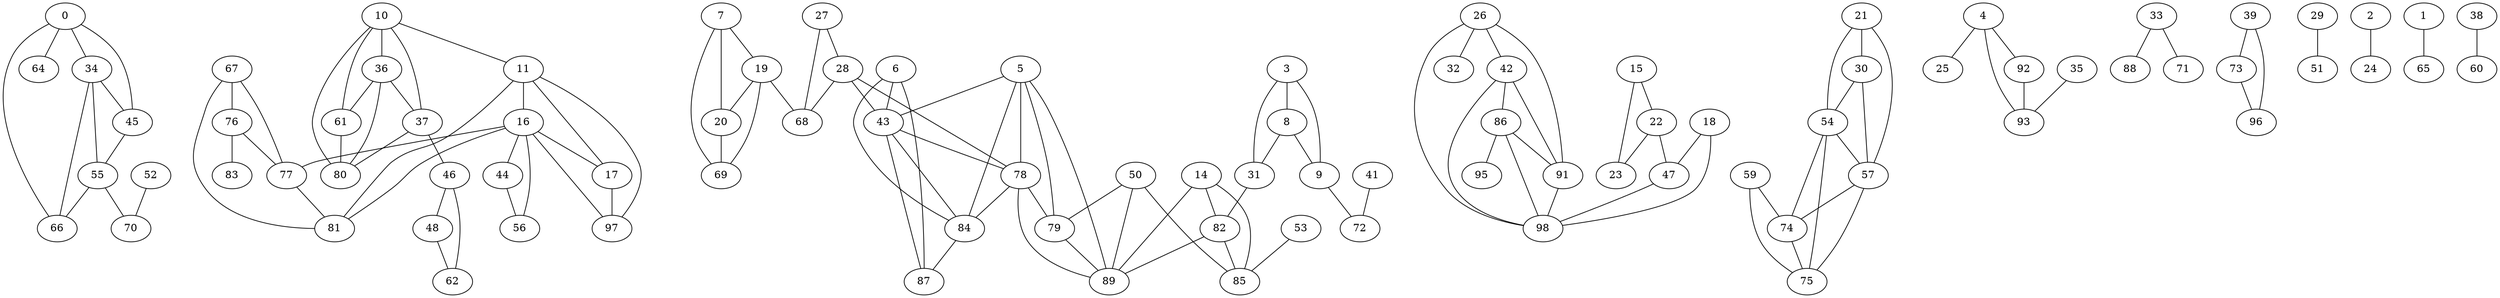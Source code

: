 graph G {
    "55" -- "66";
    "67" -- "77";
    "27" -- "68";
    "10" -- "61";
    "8" -- "9";
    "36" -- "80";
    "46" -- "48";
    "9" -- "72";
    "3" -- "31";
    "91" -- "98";
    "57" -- "75";
    "15" -- "23";
    "16" -- "77";
    "7" -- "19";
    "6" -- "84";
    "10" -- "36";
    "26" -- "32";
    "30" -- "57";
    "44" -- "56";
    "59" -- "75";
    "28" -- "78";
    "86" -- "95";
    "74" -- "75";
    "41" -- "72";
    "11" -- "16";
    "43" -- "78";
    "21" -- "57";
    "43" -- "87";
    "42" -- "98";
    "55" -- "70";
    "16" -- "97";
    "3" -- "8";
    "19" -- "68";
    "0" -- "64";
    "5" -- "78";
    "6" -- "43";
    "4" -- "25";
    "42" -- "91";
    "33" -- "88";
    "16" -- "17";
    "7" -- "69";
    "16" -- "81";
    "26" -- "91";
    "54" -- "74";
    "73" -- "96";
    "22" -- "23";
    "0" -- "66";
    "50" -- "79";
    "5" -- "89";
    "16" -- "56";
    "47" -- "98";
    "34" -- "55";
    "45" -- "55";
    "36" -- "61";
    "30" -- "54";
    "39" -- "96";
    "78" -- "79";
    "14" -- "85";
    "4" -- "93";
    "19" -- "20";
    "21" -- "54";
    "43" -- "84";
    "42" -- "86";
    "79" -- "89";
    "0" -- "34";
    "34" -- "66";
    "82" -- "85";
    "28" -- "68";
    "26" -- "98";
    "37" -- "80";
    "67" -- "81";
    "5" -- "84";
    "29" -- "51";
    "8" -- "31";
    "76" -- "83";
    "37" -- "46";
    "28" -- "43";
    "2" -- "24";
    "10" -- "37";
    "39" -- "73";
    "20" -- "69";
    "0" -- "45";
    "16" -- "44";
    "14" -- "89";
    "50" -- "85";
    "27" -- "28";
    "5" -- "43";
    "82" -- "89";
    "3" -- "9";
    "67" -- "76";
    "14" -- "82";
    "18" -- "98";
    "86" -- "98";
    "33" -- "71";
    "34" -- "45";
    "48" -- "62";
    "54" -- "57";
    "57" -- "74";
    "15" -- "22";
    "54" -- "75";
    "31" -- "82";
    "86" -- "91";
    "59" -- "74";
    "61" -- "80";
    "4" -- "92";
    "50" -- "89";
    "10" -- "80";
    "11" -- "97";
    "7" -- "20";
    "84" -- "87";
    "77" -- "81";
    "26" -- "42";
    "52" -- "70";
    "78" -- "89";
    "18" -- "47";
    "36" -- "37";
    "11" -- "17";
    "22" -- "47";
    "11" -- "81";
    "17" -- "97";
    "35" -- "93";
    "6" -- "87";
    "21" -- "30";
    "19" -- "69";
    "10" -- "11";
    "5" -- "79";
    "46" -- "62";
    "92" -- "93";
    "53" -- "85";
    "78" -- "84";
    "1" -- "65";
    "76" -- "77";
    "38" -- "60";
}
